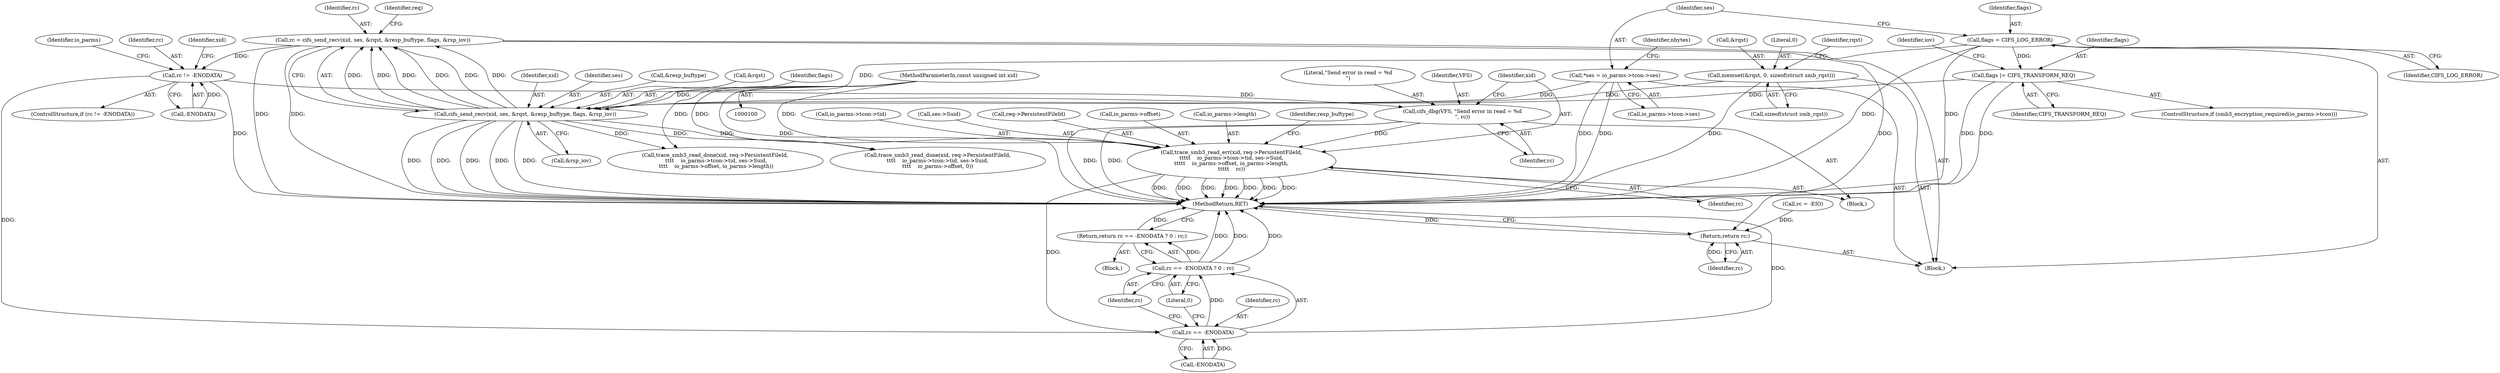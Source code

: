 digraph "0_linux_088aaf17aa79300cab14dbee2569c58cfafd7d6e@API" {
"1000198" [label="(Call,rc = cifs_send_recv(xid, ses, &rqst, &resp_buftype, flags, &rsp_iov))"];
"1000200" [label="(Call,cifs_send_recv(xid, ses, &rqst, &resp_buftype, flags, &rsp_iov))"];
"1000101" [label="(MethodParameterIn,const unsigned int xid)"];
"1000130" [label="(Call,*ses = io_parms->tcon->ses)"];
"1000182" [label="(Call,memset(&rqst, 0, sizeof(struct smb_rqst)))"];
"1000163" [label="(Call,flags |= CIFS_TRANSFORM_REQ)"];
"1000126" [label="(Call,flags = CIFS_LOG_ERROR)"];
"1000223" [label="(Call,rc != -ENODATA)"];
"1000233" [label="(Call,cifs_dbg(VFS, \"Send error in read = %d\n\", rc))"];
"1000237" [label="(Call,trace_smb3_read_err(xid, req->PersistentFileId,\n\t\t\t\t\t    io_parms->tcon->tid, ses->Suid,\n\t\t\t\t\t    io_parms->offset, io_parms->length,\n\t\t\t\t\t    rc))"];
"1000282" [label="(Call,rc == -ENODATA)"];
"1000281" [label="(Call,rc == -ENODATA ? 0 : rc)"];
"1000280" [label="(Return,return rc == -ENODATA ? 0 : rc;)"];
"1000394" [label="(Return,return rc;)"];
"1000234" [label="(Identifier,VFS)"];
"1000238" [label="(Identifier,xid)"];
"1000227" [label="(Block,)"];
"1000283" [label="(Identifier,rc)"];
"1000250" [label="(Call,io_parms->offset)"];
"1000289" [label="(Call,trace_smb3_read_done(xid, req->PersistentFileId,\n \t\t\t\t    io_parms->tcon->tid, ses->Suid,\n \t\t\t\t    io_parms->offset, io_parms->length))"];
"1000258" [label="(Call,trace_smb3_read_done(xid, req->PersistentFileId,\n\t\t\t\t    io_parms->tcon->tid, ses->Suid,\n\t\t\t\t    io_parms->offset, 0))"];
"1000211" [label="(Identifier,req)"];
"1000201" [label="(Identifier,xid)"];
"1000126" [label="(Call,flags = CIFS_LOG_ERROR)"];
"1000253" [label="(Call,io_parms->length)"];
"1000202" [label="(Identifier,ses)"];
"1000394" [label="(Return,return rc;)"];
"1000198" [label="(Call,rc = cifs_send_recv(xid, ses, &rqst, &resp_buftype, flags, &rsp_iov))"];
"1000287" [label="(Identifier,rc)"];
"1000208" [label="(Call,&rsp_iov)"];
"1000165" [label="(Identifier,CIFS_TRANSFORM_REQ)"];
"1000164" [label="(Identifier,flags)"];
"1000224" [label="(Identifier,rc)"];
"1000233" [label="(Call,cifs_dbg(VFS, \"Send error in read = %d\n\", rc))"];
"1000101" [label="(MethodParameterIn,const unsigned int xid)"];
"1000127" [label="(Identifier,flags)"];
"1000276" [label="(Identifier,resp_buftype)"];
"1000396" [label="(MethodReturn,RET)"];
"1000223" [label="(Call,rc != -ENODATA)"];
"1000282" [label="(Call,rc == -ENODATA)"];
"1000139" [label="(Identifier,nbytes)"];
"1000182" [label="(Call,memset(&rqst, 0, sizeof(struct smb_rqst)))"];
"1000242" [label="(Call,io_parms->tcon->tid)"];
"1000395" [label="(Identifier,rc)"];
"1000163" [label="(Call,flags |= CIFS_TRANSFORM_REQ)"];
"1000284" [label="(Call,-ENODATA)"];
"1000186" [label="(Call,sizeof(struct smb_rqst))"];
"1000190" [label="(Identifier,rqst)"];
"1000336" [label="(Call,rc = -EIO)"];
"1000131" [label="(Identifier,ses)"];
"1000286" [label="(Literal,0)"];
"1000132" [label="(Call,io_parms->tcon->ses)"];
"1000221" [label="(Block,)"];
"1000200" [label="(Call,cifs_send_recv(xid, ses, &rqst, &resp_buftype, flags, &rsp_iov))"];
"1000247" [label="(Call,ses->Suid)"];
"1000106" [label="(Block,)"];
"1000128" [label="(Identifier,CIFS_LOG_ERROR)"];
"1000183" [label="(Call,&rqst)"];
"1000158" [label="(ControlStructure,if (smb3_encryption_required(io_parms->tcon)))"];
"1000222" [label="(ControlStructure,if (rc != -ENODATA))"];
"1000199" [label="(Identifier,rc)"];
"1000256" [label="(Identifier,rc)"];
"1000237" [label="(Call,trace_smb3_read_err(xid, req->PersistentFileId,\n\t\t\t\t\t    io_parms->tcon->tid, ses->Suid,\n\t\t\t\t\t    io_parms->offset, io_parms->length,\n\t\t\t\t\t    rc))"];
"1000259" [label="(Identifier,xid)"];
"1000225" [label="(Call,-ENODATA)"];
"1000169" [label="(Identifier,iov)"];
"1000230" [label="(Identifier,io_parms)"];
"1000236" [label="(Identifier,rc)"];
"1000205" [label="(Call,&resp_buftype)"];
"1000203" [label="(Call,&rqst)"];
"1000235" [label="(Literal,\"Send error in read = %d\n\")"];
"1000239" [label="(Call,req->PersistentFileId)"];
"1000281" [label="(Call,rc == -ENODATA ? 0 : rc)"];
"1000280" [label="(Return,return rc == -ENODATA ? 0 : rc;)"];
"1000207" [label="(Identifier,flags)"];
"1000185" [label="(Literal,0)"];
"1000130" [label="(Call,*ses = io_parms->tcon->ses)"];
"1000198" -> "1000106"  [label="AST: "];
"1000198" -> "1000200"  [label="CFG: "];
"1000199" -> "1000198"  [label="AST: "];
"1000200" -> "1000198"  [label="AST: "];
"1000211" -> "1000198"  [label="CFG: "];
"1000198" -> "1000396"  [label="DDG: "];
"1000198" -> "1000396"  [label="DDG: "];
"1000200" -> "1000198"  [label="DDG: "];
"1000200" -> "1000198"  [label="DDG: "];
"1000200" -> "1000198"  [label="DDG: "];
"1000200" -> "1000198"  [label="DDG: "];
"1000200" -> "1000198"  [label="DDG: "];
"1000200" -> "1000198"  [label="DDG: "];
"1000198" -> "1000223"  [label="DDG: "];
"1000198" -> "1000394"  [label="DDG: "];
"1000200" -> "1000208"  [label="CFG: "];
"1000201" -> "1000200"  [label="AST: "];
"1000202" -> "1000200"  [label="AST: "];
"1000203" -> "1000200"  [label="AST: "];
"1000205" -> "1000200"  [label="AST: "];
"1000207" -> "1000200"  [label="AST: "];
"1000208" -> "1000200"  [label="AST: "];
"1000200" -> "1000396"  [label="DDG: "];
"1000200" -> "1000396"  [label="DDG: "];
"1000200" -> "1000396"  [label="DDG: "];
"1000200" -> "1000396"  [label="DDG: "];
"1000200" -> "1000396"  [label="DDG: "];
"1000101" -> "1000200"  [label="DDG: "];
"1000130" -> "1000200"  [label="DDG: "];
"1000182" -> "1000200"  [label="DDG: "];
"1000163" -> "1000200"  [label="DDG: "];
"1000126" -> "1000200"  [label="DDG: "];
"1000200" -> "1000237"  [label="DDG: "];
"1000200" -> "1000258"  [label="DDG: "];
"1000200" -> "1000289"  [label="DDG: "];
"1000101" -> "1000100"  [label="AST: "];
"1000101" -> "1000396"  [label="DDG: "];
"1000101" -> "1000237"  [label="DDG: "];
"1000101" -> "1000258"  [label="DDG: "];
"1000101" -> "1000289"  [label="DDG: "];
"1000130" -> "1000106"  [label="AST: "];
"1000130" -> "1000132"  [label="CFG: "];
"1000131" -> "1000130"  [label="AST: "];
"1000132" -> "1000130"  [label="AST: "];
"1000139" -> "1000130"  [label="CFG: "];
"1000130" -> "1000396"  [label="DDG: "];
"1000130" -> "1000396"  [label="DDG: "];
"1000182" -> "1000106"  [label="AST: "];
"1000182" -> "1000186"  [label="CFG: "];
"1000183" -> "1000182"  [label="AST: "];
"1000185" -> "1000182"  [label="AST: "];
"1000186" -> "1000182"  [label="AST: "];
"1000190" -> "1000182"  [label="CFG: "];
"1000182" -> "1000396"  [label="DDG: "];
"1000163" -> "1000158"  [label="AST: "];
"1000163" -> "1000165"  [label="CFG: "];
"1000164" -> "1000163"  [label="AST: "];
"1000165" -> "1000163"  [label="AST: "];
"1000169" -> "1000163"  [label="CFG: "];
"1000163" -> "1000396"  [label="DDG: "];
"1000163" -> "1000396"  [label="DDG: "];
"1000126" -> "1000163"  [label="DDG: "];
"1000126" -> "1000106"  [label="AST: "];
"1000126" -> "1000128"  [label="CFG: "];
"1000127" -> "1000126"  [label="AST: "];
"1000128" -> "1000126"  [label="AST: "];
"1000131" -> "1000126"  [label="CFG: "];
"1000126" -> "1000396"  [label="DDG: "];
"1000126" -> "1000396"  [label="DDG: "];
"1000223" -> "1000222"  [label="AST: "];
"1000223" -> "1000225"  [label="CFG: "];
"1000224" -> "1000223"  [label="AST: "];
"1000225" -> "1000223"  [label="AST: "];
"1000230" -> "1000223"  [label="CFG: "];
"1000259" -> "1000223"  [label="CFG: "];
"1000223" -> "1000396"  [label="DDG: "];
"1000225" -> "1000223"  [label="DDG: "];
"1000223" -> "1000233"  [label="DDG: "];
"1000223" -> "1000282"  [label="DDG: "];
"1000233" -> "1000227"  [label="AST: "];
"1000233" -> "1000236"  [label="CFG: "];
"1000234" -> "1000233"  [label="AST: "];
"1000235" -> "1000233"  [label="AST: "];
"1000236" -> "1000233"  [label="AST: "];
"1000238" -> "1000233"  [label="CFG: "];
"1000233" -> "1000396"  [label="DDG: "];
"1000233" -> "1000396"  [label="DDG: "];
"1000233" -> "1000237"  [label="DDG: "];
"1000237" -> "1000227"  [label="AST: "];
"1000237" -> "1000256"  [label="CFG: "];
"1000238" -> "1000237"  [label="AST: "];
"1000239" -> "1000237"  [label="AST: "];
"1000242" -> "1000237"  [label="AST: "];
"1000247" -> "1000237"  [label="AST: "];
"1000250" -> "1000237"  [label="AST: "];
"1000253" -> "1000237"  [label="AST: "];
"1000256" -> "1000237"  [label="AST: "];
"1000276" -> "1000237"  [label="CFG: "];
"1000237" -> "1000396"  [label="DDG: "];
"1000237" -> "1000396"  [label="DDG: "];
"1000237" -> "1000396"  [label="DDG: "];
"1000237" -> "1000396"  [label="DDG: "];
"1000237" -> "1000396"  [label="DDG: "];
"1000237" -> "1000396"  [label="DDG: "];
"1000237" -> "1000396"  [label="DDG: "];
"1000237" -> "1000282"  [label="DDG: "];
"1000282" -> "1000281"  [label="AST: "];
"1000282" -> "1000284"  [label="CFG: "];
"1000283" -> "1000282"  [label="AST: "];
"1000284" -> "1000282"  [label="AST: "];
"1000286" -> "1000282"  [label="CFG: "];
"1000287" -> "1000282"  [label="CFG: "];
"1000282" -> "1000396"  [label="DDG: "];
"1000282" -> "1000281"  [label="DDG: "];
"1000284" -> "1000282"  [label="DDG: "];
"1000281" -> "1000280"  [label="AST: "];
"1000281" -> "1000286"  [label="CFG: "];
"1000281" -> "1000287"  [label="CFG: "];
"1000286" -> "1000281"  [label="AST: "];
"1000287" -> "1000281"  [label="AST: "];
"1000280" -> "1000281"  [label="CFG: "];
"1000281" -> "1000396"  [label="DDG: "];
"1000281" -> "1000396"  [label="DDG: "];
"1000281" -> "1000396"  [label="DDG: "];
"1000281" -> "1000280"  [label="DDG: "];
"1000280" -> "1000221"  [label="AST: "];
"1000396" -> "1000280"  [label="CFG: "];
"1000280" -> "1000396"  [label="DDG: "];
"1000394" -> "1000106"  [label="AST: "];
"1000394" -> "1000395"  [label="CFG: "];
"1000395" -> "1000394"  [label="AST: "];
"1000396" -> "1000394"  [label="CFG: "];
"1000394" -> "1000396"  [label="DDG: "];
"1000395" -> "1000394"  [label="DDG: "];
"1000336" -> "1000394"  [label="DDG: "];
}
